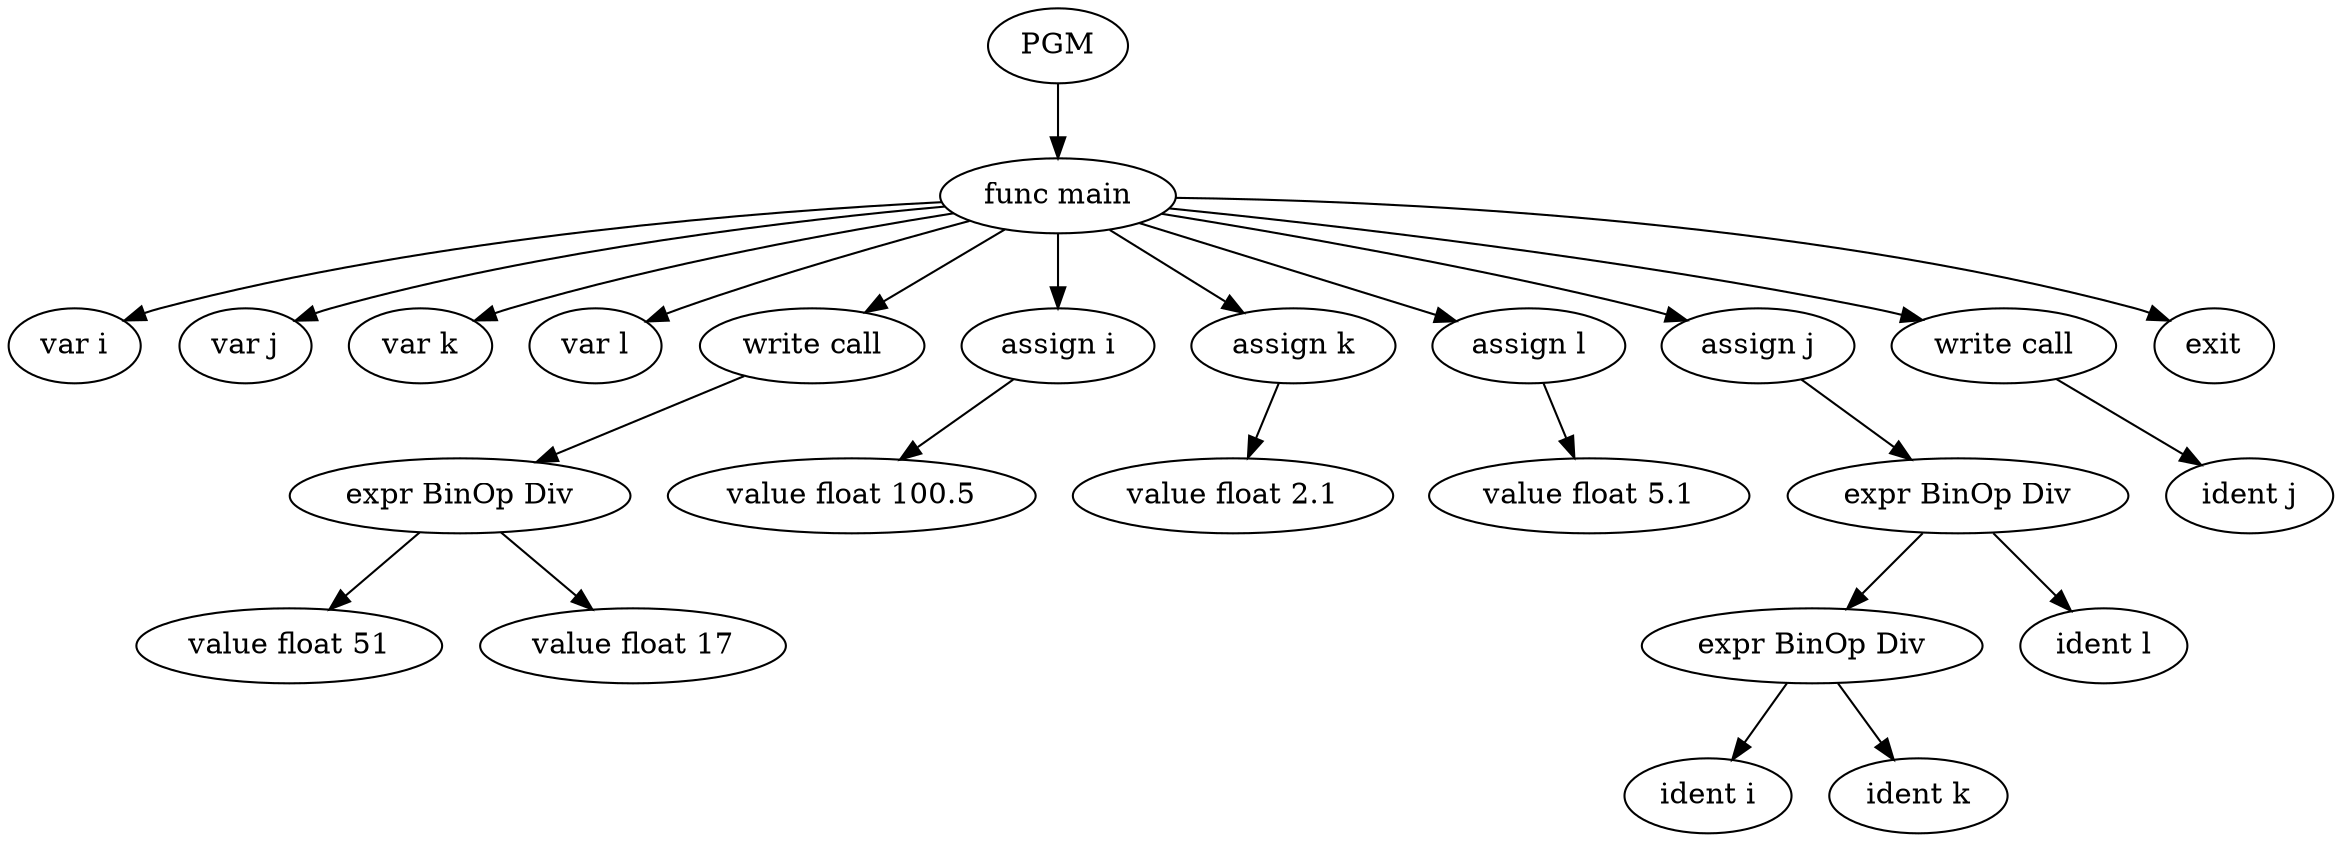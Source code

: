 digraph ast {
0[label = PGM, shape = ellipse]
1[label = "func main", shape = ellipse]
0 -> 1
2[label = "var i", shape = ellipse]
1 -> 2
3[label = "var j", shape = ellipse]
1 -> 3
4[label = "var k", shape = ellipse]
1 -> 4
5[label = "var l", shape = ellipse]
1 -> 5
6[label = "write call", shape = ellipse]
1 -> 6
7[label = "expr BinOp Div", shape = ellipse]
6 -> 7
8[label = "value float 51", shape = ellipse]
7 -> 8
9[label = "value float 17", shape = ellipse]
7 -> 9
10[label = "assign i", shape = ellipse]
1 -> 10
11[label = "value float 100.5", shape = ellipse]
10 -> 11
12[label = "assign k", shape = ellipse]
1 -> 12
13[label = "value float 2.1", shape = ellipse]
12 -> 13
14[label = "assign l", shape = ellipse]
1 -> 14
15[label = "value float 5.1", shape = ellipse]
14 -> 15
16[label = "assign j", shape = ellipse]
1 -> 16
17[label = "expr BinOp Div", shape = ellipse]
16 -> 17
18[label = "expr BinOp Div", shape = ellipse]
17 -> 18
19[label = "ident i", shape = ellipse]
18 -> 19
20[label = "ident k", shape = ellipse]
18 -> 20
21[label = "ident l", shape = ellipse]
17 -> 21
22[label = "write call", shape = ellipse]
1 -> 22
23[label = "ident j", shape = ellipse]
22 -> 23
24[label = "exit", shape = ellipse]
1 -> 24
}